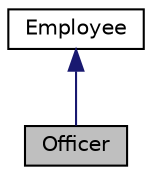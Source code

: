 digraph "Officer"
{
 // LATEX_PDF_SIZE
  edge [fontname="Helvetica",fontsize="10",labelfontname="Helvetica",labelfontsize="10"];
  node [fontname="Helvetica",fontsize="10",shape=record];
  Node1 [label="Officer",height=0.2,width=0.4,color="black", fillcolor="grey75", style="filled", fontcolor="black",tooltip="just adds the evilness variable"];
  Node2 -> Node1 [dir="back",color="midnightblue",fontsize="10",style="solid"];
  Node2 [label="Employee",height=0.2,width=0.4,color="black", fillcolor="white", style="filled",URL="$classEmployee.html",tooltip="Holds employee information."];
}
